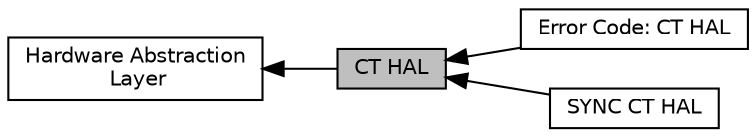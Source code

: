 digraph "CT HAL"
{
  edge [fontname="Helvetica",fontsize="10",labelfontname="Helvetica",labelfontsize="10"];
  node [fontname="Helvetica",fontsize="10",shape=record];
  rankdir=LR;
  Node3 [label="Error Code: CT HAL",height=0.2,width=0.4,color="black", fillcolor="white", style="filled",URL="$d4/d71/group__grp_err___hal_ct.html",tooltip="Error codes for CT HAL. "];
  Node0 [label="CT HAL",height=0.2,width=0.4,color="black", fillcolor="grey75", style="filled", fontcolor="black"];
  Node1 [label="Hardware Abstraction\l Layer",height=0.2,width=0.4,color="black", fillcolor="white", style="filled",URL="$d6/d66/group__grp__hal.html"];
  Node2 [label="SYNC CT HAL",height=0.2,width=0.4,color="black", fillcolor="white", style="filled",URL="$db/d7e/group__phhal_sync_ct.html",tooltip="The Synchornous CT (HAL) APIs. "];
  Node1->Node0 [shape=plaintext, dir="back", style="solid"];
  Node0->Node2 [shape=plaintext, dir="back", style="solid"];
  Node0->Node3 [shape=plaintext, dir="back", style="solid"];
}
